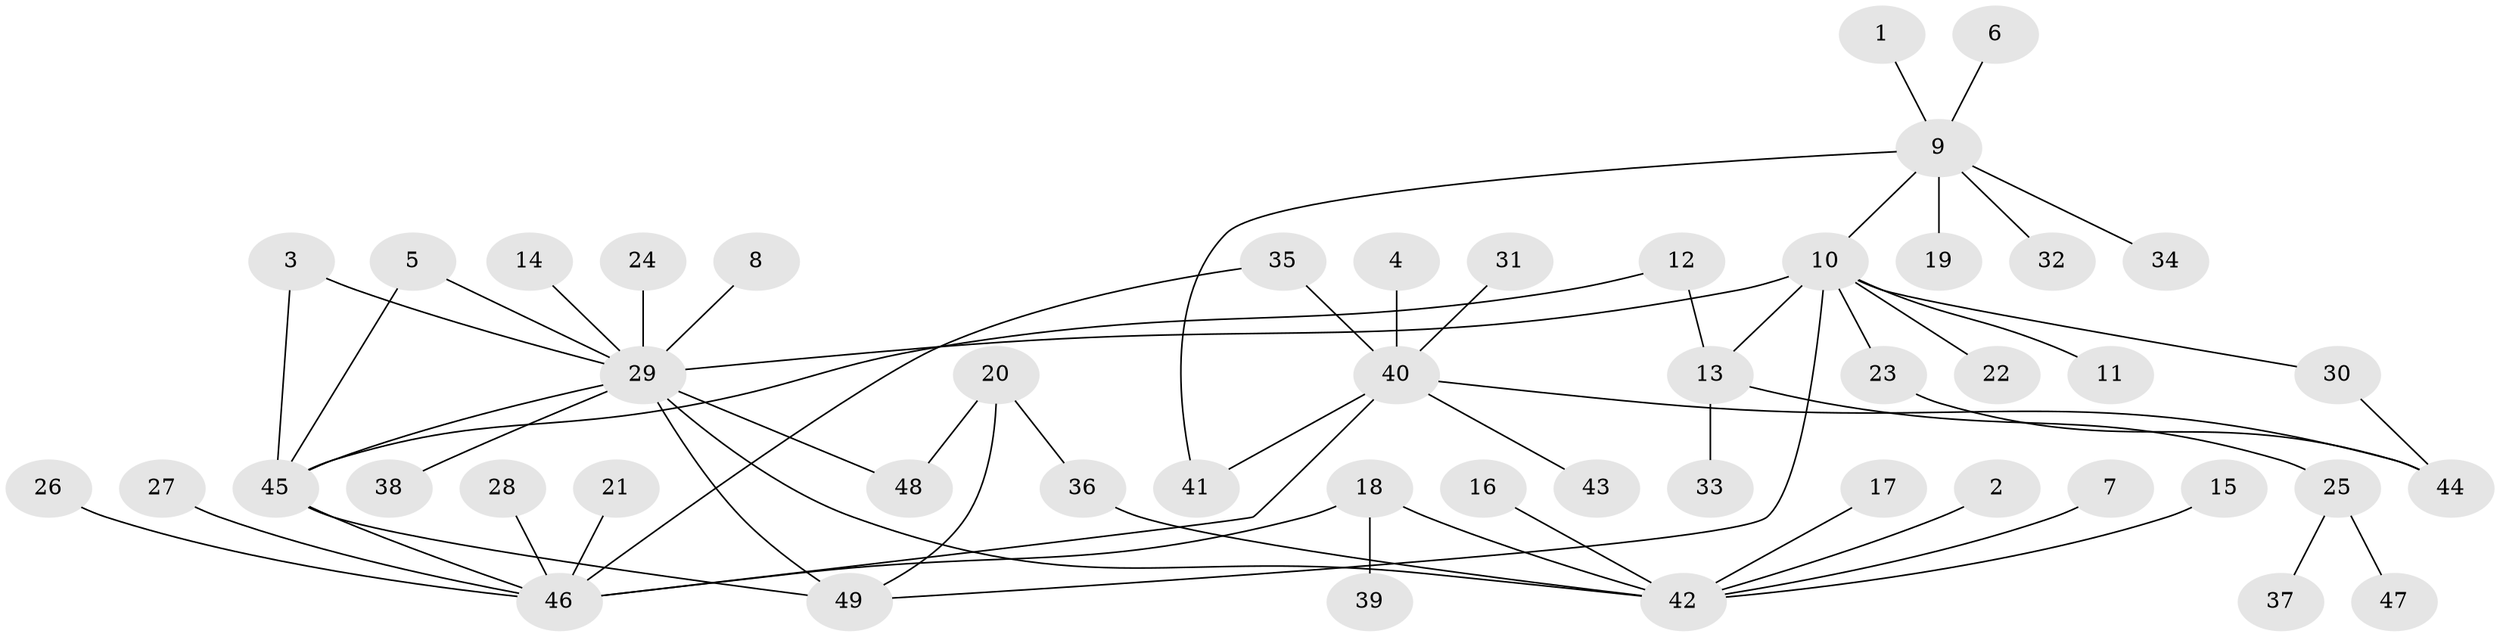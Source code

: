 // original degree distribution, {4: 0.03305785123966942, 15: 0.008264462809917356, 9: 0.024793388429752067, 2: 0.2066115702479339, 11: 0.024793388429752067, 1: 0.5867768595041323, 3: 0.0743801652892562, 5: 0.024793388429752067, 6: 0.01652892561983471}
// Generated by graph-tools (version 1.1) at 2025/36/03/04/25 23:36:39]
// undirected, 49 vertices, 60 edges
graph export_dot {
  node [color=gray90,style=filled];
  1;
  2;
  3;
  4;
  5;
  6;
  7;
  8;
  9;
  10;
  11;
  12;
  13;
  14;
  15;
  16;
  17;
  18;
  19;
  20;
  21;
  22;
  23;
  24;
  25;
  26;
  27;
  28;
  29;
  30;
  31;
  32;
  33;
  34;
  35;
  36;
  37;
  38;
  39;
  40;
  41;
  42;
  43;
  44;
  45;
  46;
  47;
  48;
  49;
  1 -- 9 [weight=1.0];
  2 -- 42 [weight=1.0];
  3 -- 29 [weight=1.0];
  3 -- 45 [weight=1.0];
  4 -- 40 [weight=1.0];
  5 -- 29 [weight=1.0];
  5 -- 45 [weight=1.0];
  6 -- 9 [weight=1.0];
  7 -- 42 [weight=1.0];
  8 -- 29 [weight=1.0];
  9 -- 10 [weight=1.0];
  9 -- 19 [weight=1.0];
  9 -- 32 [weight=1.0];
  9 -- 34 [weight=1.0];
  9 -- 41 [weight=1.0];
  10 -- 11 [weight=1.0];
  10 -- 13 [weight=1.0];
  10 -- 22 [weight=1.0];
  10 -- 23 [weight=1.0];
  10 -- 29 [weight=1.0];
  10 -- 30 [weight=1.0];
  10 -- 49 [weight=1.0];
  12 -- 13 [weight=1.0];
  12 -- 45 [weight=1.0];
  13 -- 25 [weight=1.0];
  13 -- 33 [weight=1.0];
  14 -- 29 [weight=1.0];
  15 -- 42 [weight=1.0];
  16 -- 42 [weight=1.0];
  17 -- 42 [weight=1.0];
  18 -- 39 [weight=1.0];
  18 -- 42 [weight=1.0];
  18 -- 46 [weight=1.0];
  20 -- 36 [weight=1.0];
  20 -- 48 [weight=1.0];
  20 -- 49 [weight=1.0];
  21 -- 46 [weight=1.0];
  23 -- 44 [weight=1.0];
  24 -- 29 [weight=1.0];
  25 -- 37 [weight=1.0];
  25 -- 47 [weight=1.0];
  26 -- 46 [weight=1.0];
  27 -- 46 [weight=1.0];
  28 -- 46 [weight=1.0];
  29 -- 38 [weight=1.0];
  29 -- 42 [weight=1.0];
  29 -- 45 [weight=1.0];
  29 -- 48 [weight=1.0];
  29 -- 49 [weight=1.0];
  30 -- 44 [weight=1.0];
  31 -- 40 [weight=1.0];
  35 -- 40 [weight=1.0];
  35 -- 46 [weight=1.0];
  36 -- 42 [weight=1.0];
  40 -- 41 [weight=1.0];
  40 -- 43 [weight=1.0];
  40 -- 44 [weight=1.0];
  40 -- 46 [weight=1.0];
  45 -- 46 [weight=1.0];
  45 -- 49 [weight=1.0];
}
